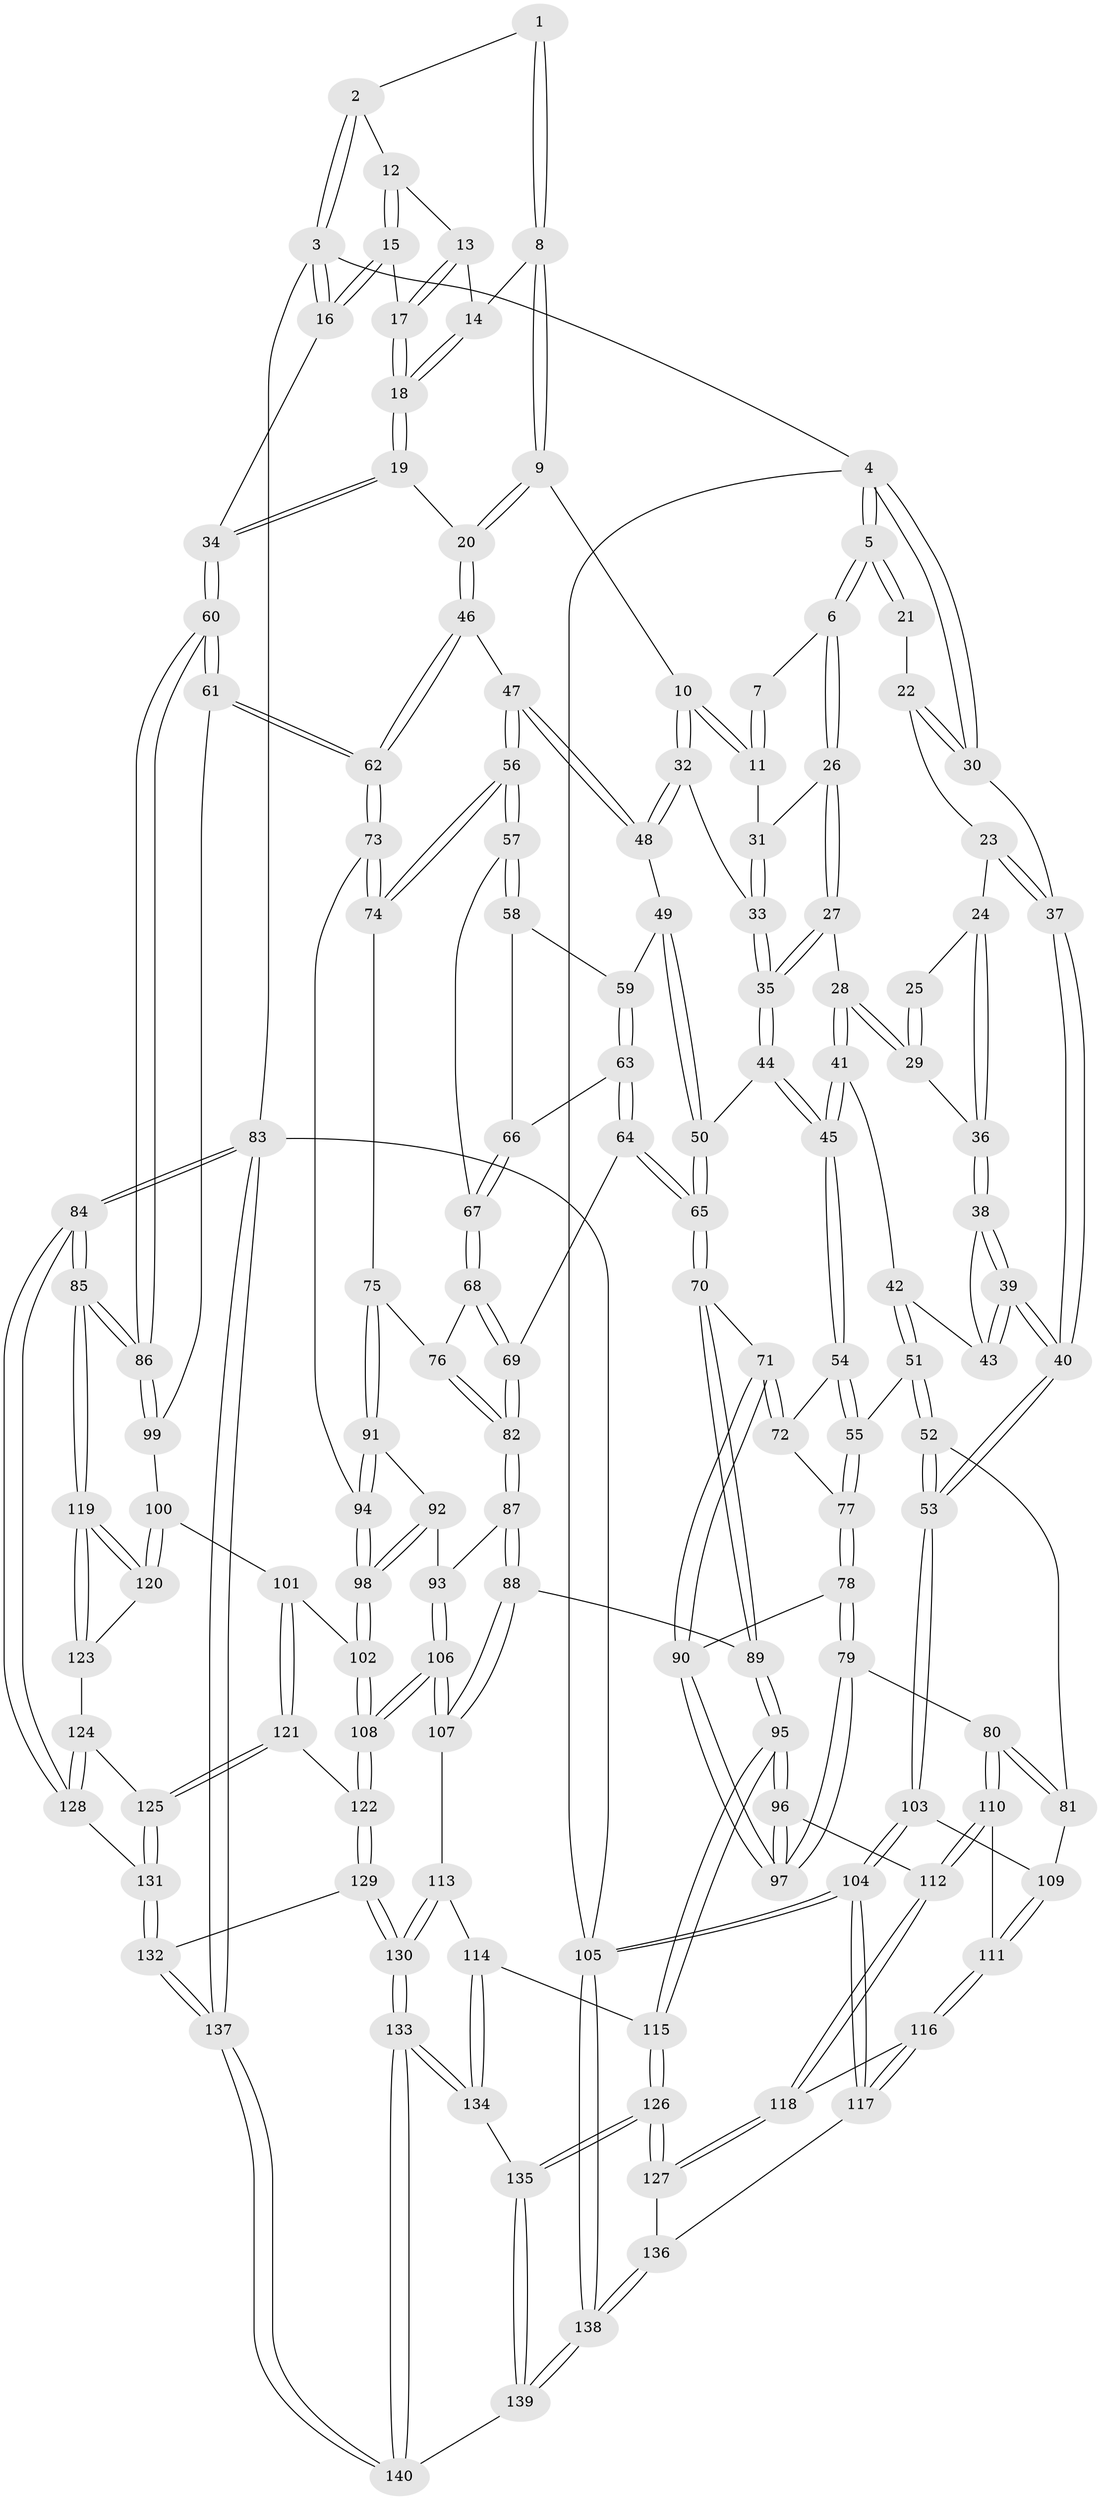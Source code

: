 // Generated by graph-tools (version 1.1) at 2025/27/03/09/25 03:27:09]
// undirected, 140 vertices, 347 edges
graph export_dot {
graph [start="1"]
  node [color=gray90,style=filled];
  1 [pos="+0.8692210134042049+0"];
  2 [pos="+0.9129114063285483+0"];
  3 [pos="+1+0"];
  4 [pos="+0+0"];
  5 [pos="+0.25903746711361575+0"];
  6 [pos="+0.2598572445328058+0"];
  7 [pos="+0.6240815504348738+0"];
  8 [pos="+0.8309732109696703+0"];
  9 [pos="+0.7484405051261774+0.09043533782089284"];
  10 [pos="+0.6710747997228446+0.10512869531611589"];
  11 [pos="+0.6284711581232421+0.00796532083286697"];
  12 [pos="+0.9548850546252021+0.001269670218139304"];
  13 [pos="+0.931654503797473+0.03393608878066448"];
  14 [pos="+0.8693921224621305+0.034127614705817585"];
  15 [pos="+0.9869301683162413+0.051713756356653214"];
  16 [pos="+1+0.08196841407392008"];
  17 [pos="+0.9440870177995232+0.08386050820428592"];
  18 [pos="+0.9068000553354493+0.1412782931123346"];
  19 [pos="+0.902645815515312+0.1817620943893175"];
  20 [pos="+0.893300783311596+0.18760385368624513"];
  21 [pos="+0.1309683029058588+0"];
  22 [pos="+0.03876830750295009+0.050205462613575245"];
  23 [pos="+0.0445734626034403+0.10103481180509476"];
  24 [pos="+0.052355842216303135+0.10366083070256223"];
  25 [pos="+0.10082147708674152+0.0749713007743268"];
  26 [pos="+0.2913861706053451+0"];
  27 [pos="+0.2952629006049501+0"];
  28 [pos="+0.15429843232062684+0.12183576586667517"];
  29 [pos="+0.12177198511503505+0.11688283859516374"];
  30 [pos="+0+0.009090604900824832"];
  31 [pos="+0.5321033166564499+0.04374411491279359"];
  32 [pos="+0.6539554589751657+0.14351531140337673"];
  33 [pos="+0.4954927638729156+0.11393146963687639"];
  34 [pos="+1+0.2151794818368133"];
  35 [pos="+0.36803030987787394+0.16318219660709632"];
  36 [pos="+0.08467500184379224+0.12827803824231154"];
  37 [pos="+0+0.29710920809274544"];
  38 [pos="+0.08439500036092783+0.13116696256580115"];
  39 [pos="+0+0.25974199608950843"];
  40 [pos="+0+0.2974677885935329"];
  41 [pos="+0.16268474796224291+0.21256052380845625"];
  42 [pos="+0.1270320336544378+0.21486466763775605"];
  43 [pos="+0.0922321754465664+0.21041270401469384"];
  44 [pos="+0.367450994018826+0.17210282394252122"];
  45 [pos="+0.24694720056812292+0.2636485512308053"];
  46 [pos="+0.8866870076205393+0.2000302587749151"];
  47 [pos="+0.7307483895706002+0.29134941557979027"];
  48 [pos="+0.6517883899292772+0.17704644004150527"];
  49 [pos="+0.5640337129862558+0.2318474071173018"];
  50 [pos="+0.43229677989912135+0.23995054972242721"];
  51 [pos="+0.0694272506085648+0.3921126406449577"];
  52 [pos="+0.05894538516522752+0.3952724380300063"];
  53 [pos="+0+0.3638279333018071"];
  54 [pos="+0.24395905334211412+0.27553718091142915"];
  55 [pos="+0.16981930889819172+0.3728346339934518"];
  56 [pos="+0.7282252912788136+0.31558642130970965"];
  57 [pos="+0.6763247010176903+0.3448686452711696"];
  58 [pos="+0.5877895446978334+0.29358137330926576"];
  59 [pos="+0.5750406959325519+0.282914951121543"];
  60 [pos="+1+0.4260049844547281"];
  61 [pos="+0.9499260660930756+0.4362518496705462"];
  62 [pos="+0.9380254086610195+0.4332753359882454"];
  63 [pos="+0.5579812114898681+0.32957565669414085"];
  64 [pos="+0.497012422266886+0.41370575305125085"];
  65 [pos="+0.4645869358935659+0.4110633909318416"];
  66 [pos="+0.5917590547687411+0.32644346670341323"];
  67 [pos="+0.6645865124618081+0.35504772103437837"];
  68 [pos="+0.6391283441110672+0.383143480344272"];
  69 [pos="+0.5099594874544935+0.4178988739906893"];
  70 [pos="+0.44018497500686404+0.43306090962108407"];
  71 [pos="+0.4184321856060702+0.4346502287630718"];
  72 [pos="+0.3261729781688058+0.38715173891937127"];
  73 [pos="+0.8883734713520856+0.4423609282436029"];
  74 [pos="+0.7696101761091011+0.3707122148889744"];
  75 [pos="+0.7009560329457811+0.4849364681113335"];
  76 [pos="+0.665428976924861+0.4743886949046854"];
  77 [pos="+0.2301628609109929+0.4597905923786787"];
  78 [pos="+0.2372914717384022+0.48468539274902245"];
  79 [pos="+0.1917046647152176+0.5472577810252481"];
  80 [pos="+0.1651181237283666+0.5643136557796988"];
  81 [pos="+0.13638678952667754+0.5550055202664091"];
  82 [pos="+0.5934721444390617+0.5158076374818859"];
  83 [pos="+1+1"];
  84 [pos="+1+1"];
  85 [pos="+1+0.7537458210285364"];
  86 [pos="+1+0.6887535439983843"];
  87 [pos="+0.5936521904819525+0.5219448772121076"];
  88 [pos="+0.5649438657154844+0.5865315321014413"];
  89 [pos="+0.44750770214369573+0.5712134369764383"];
  90 [pos="+0.3083100480189044+0.5037668564047079"];
  91 [pos="+0.7075831339571501+0.4950633416052327"];
  92 [pos="+0.7129752300239091+0.5273126921566177"];
  93 [pos="+0.6717190442079883+0.5661466360299943"];
  94 [pos="+0.8627824082492774+0.4749026561501499"];
  95 [pos="+0.3858580512089324+0.6695469626263324"];
  96 [pos="+0.337797594490116+0.6362492413671045"];
  97 [pos="+0.3340039744020451+0.6293175878241427"];
  98 [pos="+0.8033132677511237+0.5940808897459884"];
  99 [pos="+0.9350983760063517+0.6252021275597729"];
  100 [pos="+0.894447770283463+0.6528484079208556"];
  101 [pos="+0.8703228080664767+0.6514994928246677"];
  102 [pos="+0.8032901505744419+0.5980309323495314"];
  103 [pos="+0+0.37837000476794275"];
  104 [pos="+0+0.7761808108432133"];
  105 [pos="+0+1"];
  106 [pos="+0.6742783135074611+0.6817630686872801"];
  107 [pos="+0.6035649173187307+0.6782344446208497"];
  108 [pos="+0.6913240659083558+0.6891055228942069"];
  109 [pos="+0.07159939767614329+0.5821199023726403"];
  110 [pos="+0.17917139140452393+0.650321572328349"];
  111 [pos="+0.05429066372829259+0.6215511869306792"];
  112 [pos="+0.18233711163472147+0.664783264205536"];
  113 [pos="+0.5872463208032099+0.690389261501195"];
  114 [pos="+0.5213678300707322+0.720753513097681"];
  115 [pos="+0.3903861540437724+0.686766041306556"];
  116 [pos="+0+0.7486098232655802"];
  117 [pos="+0+0.7539342279166238"];
  118 [pos="+0.165222614058884+0.708107759804059"];
  119 [pos="+1+0.7339769638194628"];
  120 [pos="+0.906594055079444+0.6720179913395564"];
  121 [pos="+0.8316409443539355+0.7458015021662088"];
  122 [pos="+0.6933272948173809+0.6932840889884329"];
  123 [pos="+0.9290821426570958+0.7391269444495143"];
  124 [pos="+0.9260977377752833+0.7437602460368202"];
  125 [pos="+0.8373612928430871+0.7615802755128304"];
  126 [pos="+0.3245082711603869+0.8292782048310151"];
  127 [pos="+0.25460944673210445+0.810448220775483"];
  128 [pos="+0.930420068236154+0.8590142598477581"];
  129 [pos="+0.7082920432806661+0.8766209415712254"];
  130 [pos="+0.6300835931559106+0.9334291383839286"];
  131 [pos="+0.8333289028185649+0.8372035255649263"];
  132 [pos="+0.7627775506954154+0.8772509209798064"];
  133 [pos="+0.6067787458772468+0.9555160568175088"];
  134 [pos="+0.5326523688412272+0.8768106787353369"];
  135 [pos="+0.3245150144116032+0.8292940888268998"];
  136 [pos="+0.11750328675858279+0.8809464527618833"];
  137 [pos="+1+1"];
  138 [pos="+0.126751219837855+1"];
  139 [pos="+0.30443555464101907+1"];
  140 [pos="+0.5679840857534197+1"];
  1 -- 2;
  1 -- 8;
  1 -- 8;
  2 -- 3;
  2 -- 3;
  2 -- 12;
  3 -- 4;
  3 -- 16;
  3 -- 16;
  3 -- 83;
  4 -- 5;
  4 -- 5;
  4 -- 30;
  4 -- 30;
  4 -- 105;
  5 -- 6;
  5 -- 6;
  5 -- 21;
  5 -- 21;
  6 -- 7;
  6 -- 26;
  6 -- 26;
  7 -- 11;
  7 -- 11;
  8 -- 9;
  8 -- 9;
  8 -- 14;
  9 -- 10;
  9 -- 20;
  9 -- 20;
  10 -- 11;
  10 -- 11;
  10 -- 32;
  10 -- 32;
  11 -- 31;
  12 -- 13;
  12 -- 15;
  12 -- 15;
  13 -- 14;
  13 -- 17;
  13 -- 17;
  14 -- 18;
  14 -- 18;
  15 -- 16;
  15 -- 16;
  15 -- 17;
  16 -- 34;
  17 -- 18;
  17 -- 18;
  18 -- 19;
  18 -- 19;
  19 -- 20;
  19 -- 34;
  19 -- 34;
  20 -- 46;
  20 -- 46;
  21 -- 22;
  22 -- 23;
  22 -- 30;
  22 -- 30;
  23 -- 24;
  23 -- 37;
  23 -- 37;
  24 -- 25;
  24 -- 36;
  24 -- 36;
  25 -- 29;
  25 -- 29;
  26 -- 27;
  26 -- 27;
  26 -- 31;
  27 -- 28;
  27 -- 35;
  27 -- 35;
  28 -- 29;
  28 -- 29;
  28 -- 41;
  28 -- 41;
  29 -- 36;
  30 -- 37;
  31 -- 33;
  31 -- 33;
  32 -- 33;
  32 -- 48;
  32 -- 48;
  33 -- 35;
  33 -- 35;
  34 -- 60;
  34 -- 60;
  35 -- 44;
  35 -- 44;
  36 -- 38;
  36 -- 38;
  37 -- 40;
  37 -- 40;
  38 -- 39;
  38 -- 39;
  38 -- 43;
  39 -- 40;
  39 -- 40;
  39 -- 43;
  39 -- 43;
  40 -- 53;
  40 -- 53;
  41 -- 42;
  41 -- 45;
  41 -- 45;
  42 -- 43;
  42 -- 51;
  42 -- 51;
  44 -- 45;
  44 -- 45;
  44 -- 50;
  45 -- 54;
  45 -- 54;
  46 -- 47;
  46 -- 62;
  46 -- 62;
  47 -- 48;
  47 -- 48;
  47 -- 56;
  47 -- 56;
  48 -- 49;
  49 -- 50;
  49 -- 50;
  49 -- 59;
  50 -- 65;
  50 -- 65;
  51 -- 52;
  51 -- 52;
  51 -- 55;
  52 -- 53;
  52 -- 53;
  52 -- 81;
  53 -- 103;
  53 -- 103;
  54 -- 55;
  54 -- 55;
  54 -- 72;
  55 -- 77;
  55 -- 77;
  56 -- 57;
  56 -- 57;
  56 -- 74;
  56 -- 74;
  57 -- 58;
  57 -- 58;
  57 -- 67;
  58 -- 59;
  58 -- 66;
  59 -- 63;
  59 -- 63;
  60 -- 61;
  60 -- 61;
  60 -- 86;
  60 -- 86;
  61 -- 62;
  61 -- 62;
  61 -- 99;
  62 -- 73;
  62 -- 73;
  63 -- 64;
  63 -- 64;
  63 -- 66;
  64 -- 65;
  64 -- 65;
  64 -- 69;
  65 -- 70;
  65 -- 70;
  66 -- 67;
  66 -- 67;
  67 -- 68;
  67 -- 68;
  68 -- 69;
  68 -- 69;
  68 -- 76;
  69 -- 82;
  69 -- 82;
  70 -- 71;
  70 -- 89;
  70 -- 89;
  71 -- 72;
  71 -- 72;
  71 -- 90;
  71 -- 90;
  72 -- 77;
  73 -- 74;
  73 -- 74;
  73 -- 94;
  74 -- 75;
  75 -- 76;
  75 -- 91;
  75 -- 91;
  76 -- 82;
  76 -- 82;
  77 -- 78;
  77 -- 78;
  78 -- 79;
  78 -- 79;
  78 -- 90;
  79 -- 80;
  79 -- 97;
  79 -- 97;
  80 -- 81;
  80 -- 81;
  80 -- 110;
  80 -- 110;
  81 -- 109;
  82 -- 87;
  82 -- 87;
  83 -- 84;
  83 -- 84;
  83 -- 137;
  83 -- 137;
  83 -- 105;
  84 -- 85;
  84 -- 85;
  84 -- 128;
  84 -- 128;
  85 -- 86;
  85 -- 86;
  85 -- 119;
  85 -- 119;
  86 -- 99;
  86 -- 99;
  87 -- 88;
  87 -- 88;
  87 -- 93;
  88 -- 89;
  88 -- 107;
  88 -- 107;
  89 -- 95;
  89 -- 95;
  90 -- 97;
  90 -- 97;
  91 -- 92;
  91 -- 94;
  91 -- 94;
  92 -- 93;
  92 -- 98;
  92 -- 98;
  93 -- 106;
  93 -- 106;
  94 -- 98;
  94 -- 98;
  95 -- 96;
  95 -- 96;
  95 -- 115;
  95 -- 115;
  96 -- 97;
  96 -- 97;
  96 -- 112;
  98 -- 102;
  98 -- 102;
  99 -- 100;
  100 -- 101;
  100 -- 120;
  100 -- 120;
  101 -- 102;
  101 -- 121;
  101 -- 121;
  102 -- 108;
  102 -- 108;
  103 -- 104;
  103 -- 104;
  103 -- 109;
  104 -- 105;
  104 -- 105;
  104 -- 117;
  104 -- 117;
  105 -- 138;
  105 -- 138;
  106 -- 107;
  106 -- 107;
  106 -- 108;
  106 -- 108;
  107 -- 113;
  108 -- 122;
  108 -- 122;
  109 -- 111;
  109 -- 111;
  110 -- 111;
  110 -- 112;
  110 -- 112;
  111 -- 116;
  111 -- 116;
  112 -- 118;
  112 -- 118;
  113 -- 114;
  113 -- 130;
  113 -- 130;
  114 -- 115;
  114 -- 134;
  114 -- 134;
  115 -- 126;
  115 -- 126;
  116 -- 117;
  116 -- 117;
  116 -- 118;
  117 -- 136;
  118 -- 127;
  118 -- 127;
  119 -- 120;
  119 -- 120;
  119 -- 123;
  119 -- 123;
  120 -- 123;
  121 -- 122;
  121 -- 125;
  121 -- 125;
  122 -- 129;
  122 -- 129;
  123 -- 124;
  124 -- 125;
  124 -- 128;
  124 -- 128;
  125 -- 131;
  125 -- 131;
  126 -- 127;
  126 -- 127;
  126 -- 135;
  126 -- 135;
  127 -- 136;
  128 -- 131;
  129 -- 130;
  129 -- 130;
  129 -- 132;
  130 -- 133;
  130 -- 133;
  131 -- 132;
  131 -- 132;
  132 -- 137;
  132 -- 137;
  133 -- 134;
  133 -- 134;
  133 -- 140;
  133 -- 140;
  134 -- 135;
  135 -- 139;
  135 -- 139;
  136 -- 138;
  136 -- 138;
  137 -- 140;
  137 -- 140;
  138 -- 139;
  138 -- 139;
  139 -- 140;
}
